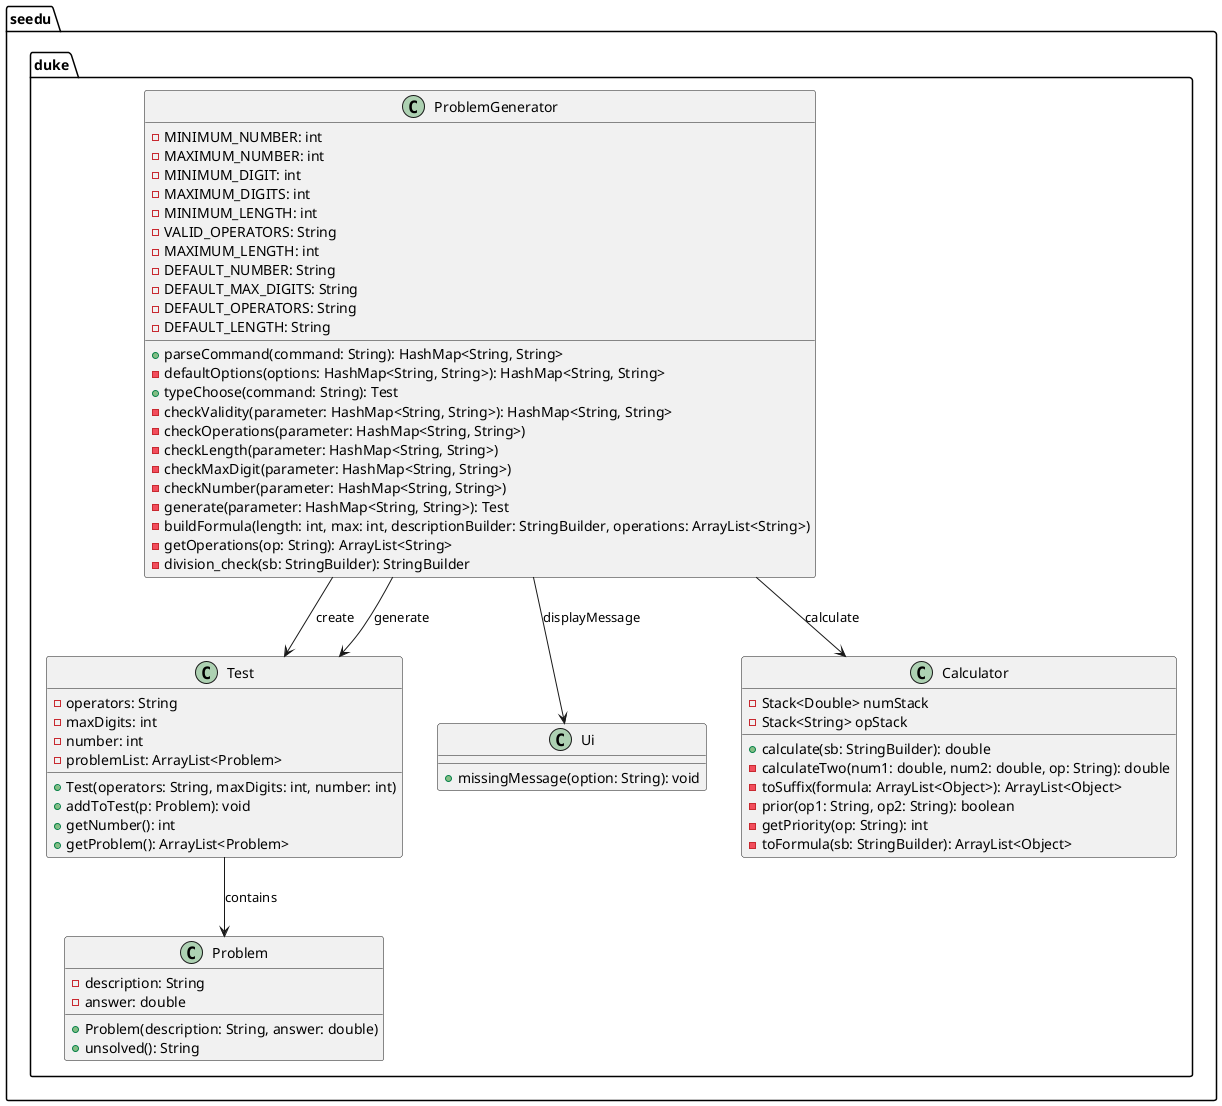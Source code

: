 @startuml

package seedu.duke {


   class ProblemGenerator {
       - MINIMUM_NUMBER: int
       - MAXIMUM_NUMBER: int
       - MINIMUM_DIGIT: int
       - MAXIMUM_DIGITS: int
       - MINIMUM_LENGTH: int
       - VALID_OPERATORS: String
       - MAXIMUM_LENGTH: int
       - DEFAULT_NUMBER: String
       - DEFAULT_MAX_DIGITS: String
       - DEFAULT_OPERATORS: String
       - DEFAULT_LENGTH: String
       + parseCommand(command: String): HashMap<String, String>
       - defaultOptions(options: HashMap<String, String>): HashMap<String, String>
       + typeChoose(command: String): Test
       - checkValidity(parameter: HashMap<String, String>): HashMap<String, String>
       - checkOperations(parameter: HashMap<String, String>)
       - checkLength(parameter: HashMap<String, String>)
       - checkMaxDigit(parameter: HashMap<String, String>)
       - checkNumber(parameter: HashMap<String, String>)
       - generate(parameter: HashMap<String, String>): Test
       - buildFormula(length: int, max: int, descriptionBuilder: StringBuilder, operations: ArrayList<String>)
       - getOperations(op: String): ArrayList<String>
       - division_check(sb: StringBuilder): StringBuilder
   }




    class Test {
            -operators: String
            -maxDigits: int
            -number: int
            -problemList: ArrayList<Problem>
            +Test(operators: String, maxDigits: int, number: int)
            +addToTest(p: Problem): void
            +getNumber(): int
            +getProblem(): ArrayList<Problem>
        }

    class Problem {
        -description: String
        -answer: double
        +Problem(description: String, answer: double)
        +unsolved(): String
    }

    class Ui {
        +missingMessage(option: String): void
    }
    class Calculator {
        - Stack<Double> numStack
        - Stack<String> opStack
        + calculate(sb: StringBuilder): double
        - calculateTwo(num1: double, num2: double, op: String): double
        - toSuffix(formula: ArrayList<Object>): ArrayList<Object>
        - prior(op1: String, op2: String): boolean
        - getPriority(op: String): int
        - toFormula(sb: StringBuilder): ArrayList<Object>
    }
}



Test --> Problem: contains
ProblemGenerator --> Test: create
ProblemGenerator --> Test: generate
ProblemGenerator --> Ui: displayMessage
ProblemGenerator --> Calculator : calculate
@enduml
